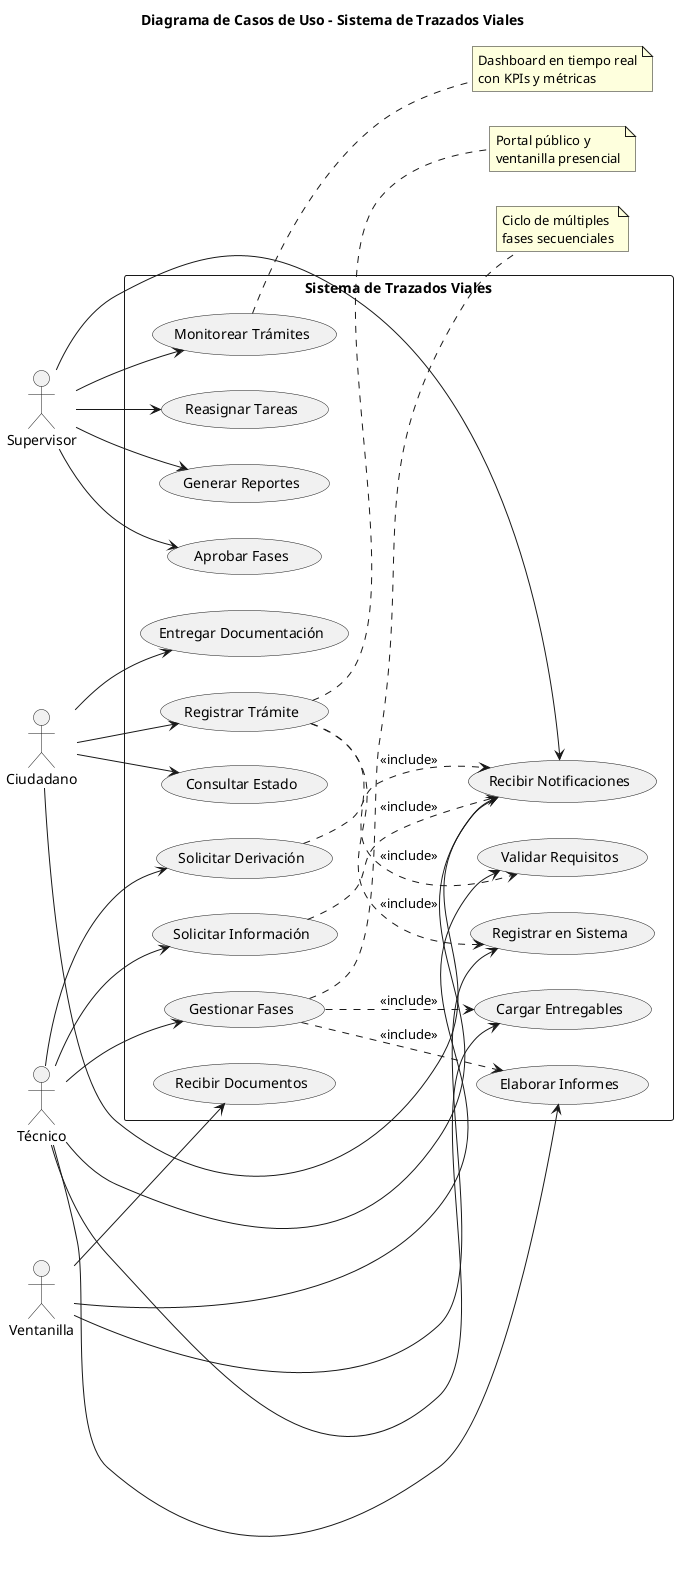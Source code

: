 @startuml
!pragma charset UTF-8
skinparam defaultFontName Arial
title Diagrama de Casos de Uso - Sistema de Trazados Viales

left to right direction
skinparam packageStyle rectangle

actor "Ciudadano" as Ciudadano
actor "Técnico" as Tecnico
actor "Supervisor" as Supervisor
actor "Ventanilla" as Ventanilla

rectangle "Sistema de Trazados Viales" {
  usecase "Registrar Trámite" as UC1
  usecase "Consultar Estado" as UC2
  usecase "Entregar Documentación" as UC3
  usecase "Recibir Notificaciones" as UC4
  
  usecase "Gestionar Fases" as UC5
  usecase "Elaborar Informes" as UC6
  usecase "Solicitar Información" as UC7
  usecase "Solicitar Derivación" as UC8
  usecase "Cargar Entregables" as UC9
  
  usecase "Monitorear Trámites" as UC10
  usecase "Reasignar Tareas" as UC11
  usecase "Generar Reportes" as UC12
  usecase "Aprobar Fases" as UC13
  
  usecase "Validar Requisitos" as UC14
  usecase "Registrar en Sistema" as UC15
  usecase "Recibir Documentos" as UC16
}

' Relaciones Ciudadano
Ciudadano --> UC1
Ciudadano --> UC2
Ciudadano --> UC3
Ciudadano --> UC4

' Relaciones Ventanilla
Ventanilla --> UC14
Ventanilla --> UC15
Ventanilla --> UC16

' Relaciones Técnico
Tecnico --> UC5
Tecnico --> UC6
Tecnico --> UC7
Tecnico --> UC8
Tecnico --> UC9
Tecnico --> UC4

' Relaciones Supervisor
Supervisor --> UC10
Supervisor --> UC11
Supervisor --> UC12
Supervisor --> UC13
Supervisor --> UC4

' Relaciones de extend/include
UC1 ..> UC14 : <<include>>
UC1 ..> UC15 : <<include>>
UC5 ..> UC6 : <<include>>
UC5 ..> UC9 : <<include>>
UC7 ..> UC4 : <<include>>
UC8 ..> UC4 : <<include>>

note right of UC1
  Portal público y
  ventanilla presencial
end note

note right of UC5
  Ciclo de múltiples
  fases secuenciales
end note

note right of UC10
  Dashboard en tiempo real
  con KPIs y métricas
end note

@enduml

